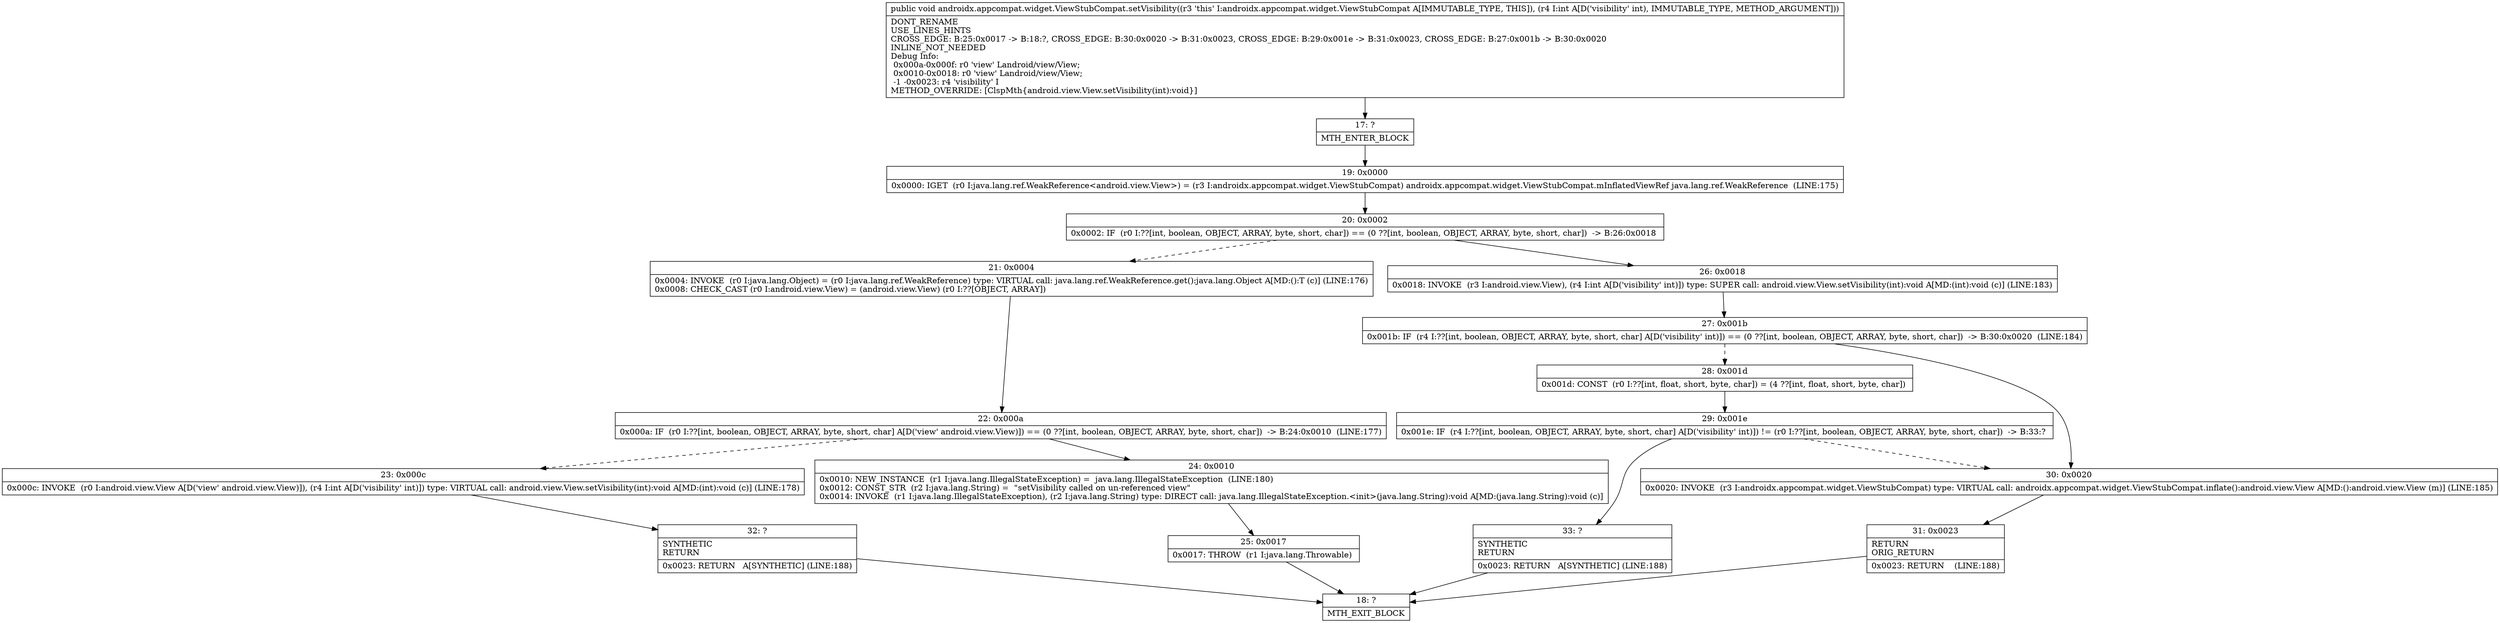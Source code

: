 digraph "CFG forandroidx.appcompat.widget.ViewStubCompat.setVisibility(I)V" {
Node_17 [shape=record,label="{17\:\ ?|MTH_ENTER_BLOCK\l}"];
Node_19 [shape=record,label="{19\:\ 0x0000|0x0000: IGET  (r0 I:java.lang.ref.WeakReference\<android.view.View\>) = (r3 I:androidx.appcompat.widget.ViewStubCompat) androidx.appcompat.widget.ViewStubCompat.mInflatedViewRef java.lang.ref.WeakReference  (LINE:175)\l}"];
Node_20 [shape=record,label="{20\:\ 0x0002|0x0002: IF  (r0 I:??[int, boolean, OBJECT, ARRAY, byte, short, char]) == (0 ??[int, boolean, OBJECT, ARRAY, byte, short, char])  \-\> B:26:0x0018 \l}"];
Node_21 [shape=record,label="{21\:\ 0x0004|0x0004: INVOKE  (r0 I:java.lang.Object) = (r0 I:java.lang.ref.WeakReference) type: VIRTUAL call: java.lang.ref.WeakReference.get():java.lang.Object A[MD:():T (c)] (LINE:176)\l0x0008: CHECK_CAST (r0 I:android.view.View) = (android.view.View) (r0 I:??[OBJECT, ARRAY]) \l}"];
Node_22 [shape=record,label="{22\:\ 0x000a|0x000a: IF  (r0 I:??[int, boolean, OBJECT, ARRAY, byte, short, char] A[D('view' android.view.View)]) == (0 ??[int, boolean, OBJECT, ARRAY, byte, short, char])  \-\> B:24:0x0010  (LINE:177)\l}"];
Node_23 [shape=record,label="{23\:\ 0x000c|0x000c: INVOKE  (r0 I:android.view.View A[D('view' android.view.View)]), (r4 I:int A[D('visibility' int)]) type: VIRTUAL call: android.view.View.setVisibility(int):void A[MD:(int):void (c)] (LINE:178)\l}"];
Node_32 [shape=record,label="{32\:\ ?|SYNTHETIC\lRETURN\l|0x0023: RETURN   A[SYNTHETIC] (LINE:188)\l}"];
Node_18 [shape=record,label="{18\:\ ?|MTH_EXIT_BLOCK\l}"];
Node_24 [shape=record,label="{24\:\ 0x0010|0x0010: NEW_INSTANCE  (r1 I:java.lang.IllegalStateException) =  java.lang.IllegalStateException  (LINE:180)\l0x0012: CONST_STR  (r2 I:java.lang.String) =  \"setVisibility called on un\-referenced view\" \l0x0014: INVOKE  (r1 I:java.lang.IllegalStateException), (r2 I:java.lang.String) type: DIRECT call: java.lang.IllegalStateException.\<init\>(java.lang.String):void A[MD:(java.lang.String):void (c)]\l}"];
Node_25 [shape=record,label="{25\:\ 0x0017|0x0017: THROW  (r1 I:java.lang.Throwable) \l}"];
Node_26 [shape=record,label="{26\:\ 0x0018|0x0018: INVOKE  (r3 I:android.view.View), (r4 I:int A[D('visibility' int)]) type: SUPER call: android.view.View.setVisibility(int):void A[MD:(int):void (c)] (LINE:183)\l}"];
Node_27 [shape=record,label="{27\:\ 0x001b|0x001b: IF  (r4 I:??[int, boolean, OBJECT, ARRAY, byte, short, char] A[D('visibility' int)]) == (0 ??[int, boolean, OBJECT, ARRAY, byte, short, char])  \-\> B:30:0x0020  (LINE:184)\l}"];
Node_28 [shape=record,label="{28\:\ 0x001d|0x001d: CONST  (r0 I:??[int, float, short, byte, char]) = (4 ??[int, float, short, byte, char]) \l}"];
Node_29 [shape=record,label="{29\:\ 0x001e|0x001e: IF  (r4 I:??[int, boolean, OBJECT, ARRAY, byte, short, char] A[D('visibility' int)]) != (r0 I:??[int, boolean, OBJECT, ARRAY, byte, short, char])  \-\> B:33:? \l}"];
Node_33 [shape=record,label="{33\:\ ?|SYNTHETIC\lRETURN\l|0x0023: RETURN   A[SYNTHETIC] (LINE:188)\l}"];
Node_30 [shape=record,label="{30\:\ 0x0020|0x0020: INVOKE  (r3 I:androidx.appcompat.widget.ViewStubCompat) type: VIRTUAL call: androidx.appcompat.widget.ViewStubCompat.inflate():android.view.View A[MD:():android.view.View (m)] (LINE:185)\l}"];
Node_31 [shape=record,label="{31\:\ 0x0023|RETURN\lORIG_RETURN\l|0x0023: RETURN    (LINE:188)\l}"];
MethodNode[shape=record,label="{public void androidx.appcompat.widget.ViewStubCompat.setVisibility((r3 'this' I:androidx.appcompat.widget.ViewStubCompat A[IMMUTABLE_TYPE, THIS]), (r4 I:int A[D('visibility' int), IMMUTABLE_TYPE, METHOD_ARGUMENT]))  | DONT_RENAME\lUSE_LINES_HINTS\lCROSS_EDGE: B:25:0x0017 \-\> B:18:?, CROSS_EDGE: B:30:0x0020 \-\> B:31:0x0023, CROSS_EDGE: B:29:0x001e \-\> B:31:0x0023, CROSS_EDGE: B:27:0x001b \-\> B:30:0x0020\lINLINE_NOT_NEEDED\lDebug Info:\l  0x000a\-0x000f: r0 'view' Landroid\/view\/View;\l  0x0010\-0x0018: r0 'view' Landroid\/view\/View;\l  \-1 \-0x0023: r4 'visibility' I\lMETHOD_OVERRIDE: [ClspMth\{android.view.View.setVisibility(int):void\}]\l}"];
MethodNode -> Node_17;Node_17 -> Node_19;
Node_19 -> Node_20;
Node_20 -> Node_21[style=dashed];
Node_20 -> Node_26;
Node_21 -> Node_22;
Node_22 -> Node_23[style=dashed];
Node_22 -> Node_24;
Node_23 -> Node_32;
Node_32 -> Node_18;
Node_24 -> Node_25;
Node_25 -> Node_18;
Node_26 -> Node_27;
Node_27 -> Node_28[style=dashed];
Node_27 -> Node_30;
Node_28 -> Node_29;
Node_29 -> Node_30[style=dashed];
Node_29 -> Node_33;
Node_33 -> Node_18;
Node_30 -> Node_31;
Node_31 -> Node_18;
}

